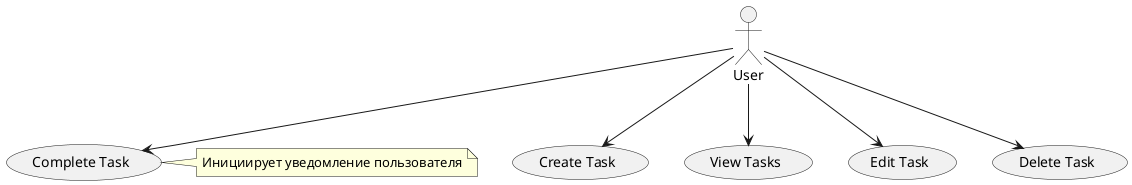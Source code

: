 @startuml
actor User

User --> (Create Task)
User --> (View Tasks)
User --> (Edit Task)
User --> (Delete Task)
User --> (Complete Task)

note right of (Complete Task)
    Инициирует уведомление пользователя
end note

@enduml